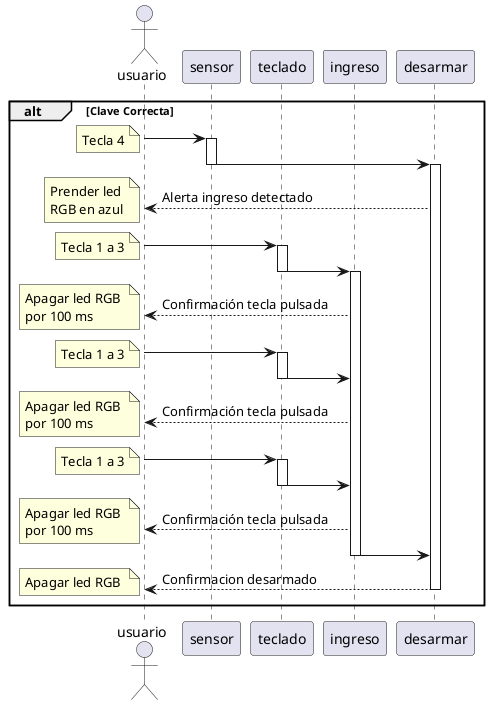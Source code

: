 @startuml
actor usuario
participant sensor
participant teclado
participant ingreso
participant desarmar

alt Clave Correcta

    usuario -> sensor
    note left: Tecla 4
    activate sensor
    sensor -> desarmar
    deactivate sensor
    activate desarmar
    desarmar --> usuario: Alerta ingreso detectado 
    note left
        Prender led 
        RGB en azul
    end note

    usuario -> teclado
    note left: Tecla 1 a 3
    activate teclado
    teclado -> ingreso
    deactivate teclado
    activate ingreso
    ingreso --> usuario: Confirmación tecla pulsada 
    note left
        Apagar led RGB 
        por 100 ms
    end note

    usuario -> teclado
    note left: Tecla 1 a 3
    activate teclado
    teclado -> ingreso
    deactivate teclado
    ingreso --> usuario: Confirmación tecla pulsada
    note left
        Apagar led RGB 
        por 100 ms
    end note

    usuario -> teclado
    note left: Tecla 1 a 3
    activate teclado
    teclado -> ingreso
    deactivate teclado
    ingreso --> usuario: Confirmación tecla pulsada
    note left
        Apagar led RGB 
        por 100 ms
    end note

    ingreso -> desarmar

    deactivate ingreso
    desarmar --> usuario: Confirmacion desarmado
    note left
        Apagar led RGB 
    end note

    deactivate desarmar
    ||5||
end
@enduml

@startuml
actor usuario
participant sensor
participant teclado
participant ingreso
participant desarmar

alt Expira Tiempo de Ingreso
    ||5||
    usuario -> sensor
    note left: Tecla 4
    activate sensor
    sensor -> desarmar
    deactivate sensor
    activate desarmar
    ||10||
    ... 30 segundos despues ...
    desarmar --> usuario: Sonar alarma
    note left: Prender led rojo

    deactivate desarmar
    ||5||
else Clave Incorrecta
    ||5||
    usuario -> sensor
    note left: Tecla 4
    activate sensor
    sensor -> desarmar
    deactivate sensor
    activate desarmar

    loop 3 veces
        ||5||
        usuario -> teclado
        note left: Tecla 1 a 3
        activate teclado
        teclado -> ingreso
        deactivate teclado
        activate ingreso
        ingreso --> usuario: Confirmación tecla pulsada
        note left
            Apagar led RGB 
            por 100 ms
        end note

        usuario -> teclado
        note left: Tecla 1 a 3
        activate teclado
        teclado -> ingreso
        deactivate teclado
        ingreso --> usuario: Confirmación tecla pulsada
        note left
            Apagar led RGB 
            por 100 ms
        end note

        usuario -> teclado
        note left: Tecla 1 a 3
        activate teclado
        teclado -> ingreso
        deactivate teclado
        ingreso --> usuario: Confirmación tecla pulsada
        note left
            Apagar led RGB 
            por 100 ms
        end note

        ingreso -> desarmar
        desarmar --> usuario: Error en la clave
        note left
            Cambiar led RGB
            a rojo por 1000 ms
        end note
    deactivate ingreso
    end
    desarmar --> usuario: Sonar alarma
    note left: Prender led rojo
    deactivate desarmar
    ||5||
end

@enduml